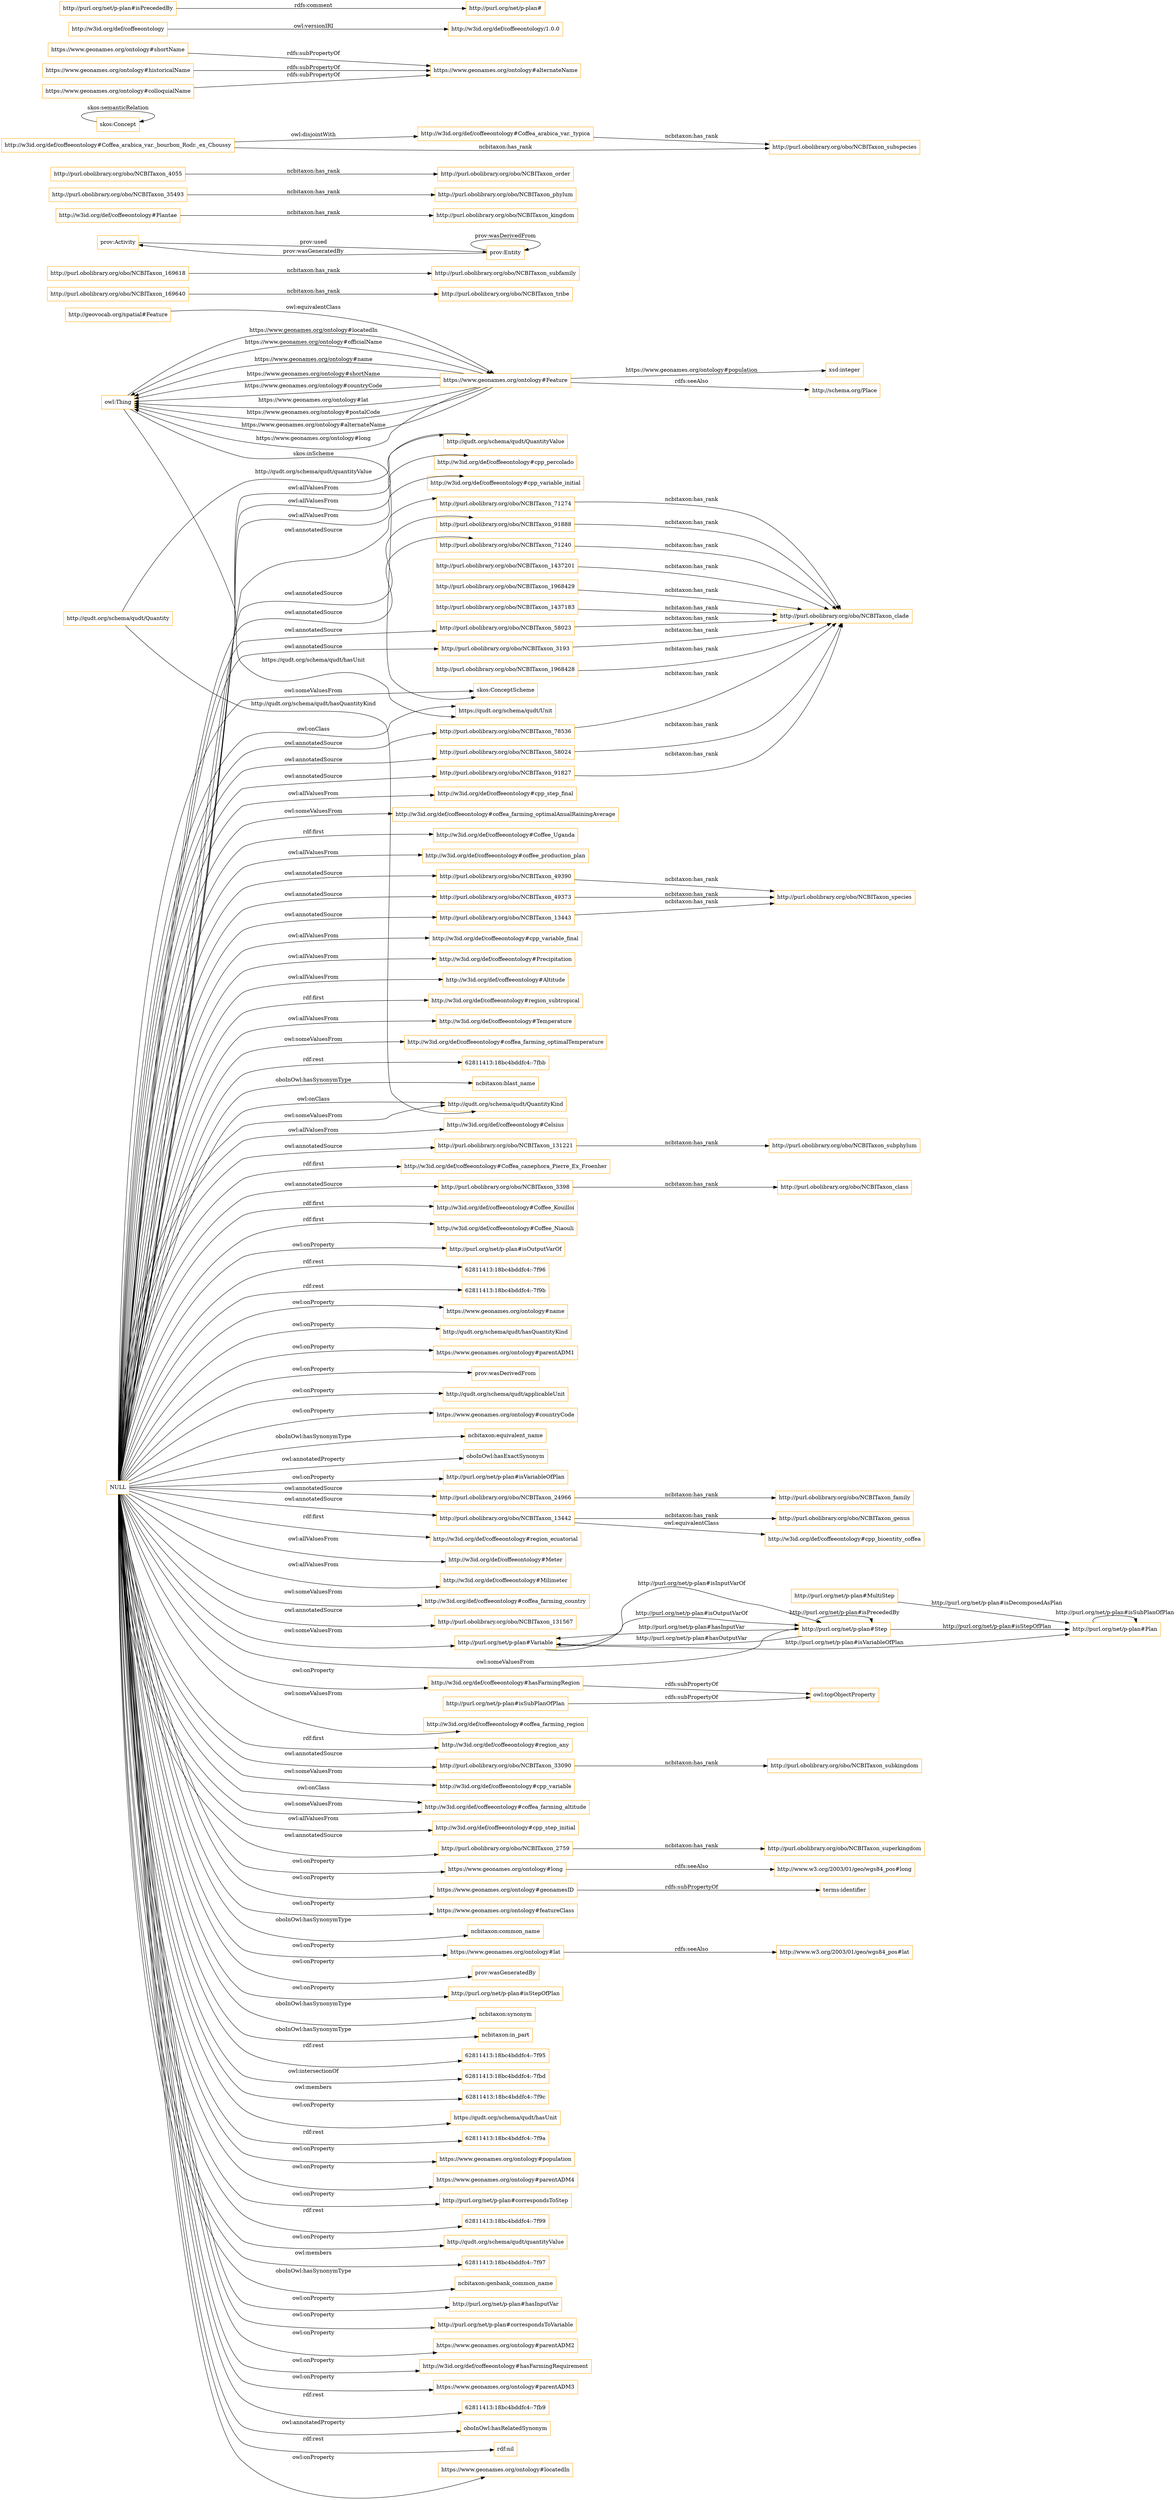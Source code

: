 digraph ar2dtool_diagram { 
rankdir=LR;
size="1501"
node [shape = rectangle, color="orange"]; "http://w3id.org/def/coffeeontology#cpp_percolado" "http://w3id.org/def/coffeeontology#cpp_variable_initial" "http://purl.obolibrary.org/obo/NCBITaxon_169640" "http://purl.obolibrary.org/obo/NCBITaxon_91827" "http://w3id.org/def/coffeeontology#cpp_step_final" "http://w3id.org/def/coffeeontology#coffea_farming_optimalAnualRainingAverage" "http://w3id.org/def/coffeeontology#cpp_bioentity_coffea" "http://purl.obolibrary.org/obo/NCBITaxon_169618" "http://purl.obolibrary.org/obo/NCBITaxon_71274" "prov:Activity" "http://purl.obolibrary.org/obo/NCBITaxon_superkingdom" "http://w3id.org/def/coffeeontology#Coffee_Uganda" "http://w3id.org/def/coffeeontology#coffee_production_plan" "http://purl.obolibrary.org/obo/NCBITaxon_91888" "http://purl.obolibrary.org/obo/NCBITaxon_71240" "http://purl.obolibrary.org/obo/NCBITaxon_13443" "http://purl.obolibrary.org/obo/NCBITaxon_58023" "http://purl.obolibrary.org/obo/NCBITaxon_tribe" "http://purl.obolibrary.org/obo/NCBITaxon_kingdom" "http://purl.obolibrary.org/obo/NCBITaxon_3193" "http://w3id.org/def/coffeeontology#cpp_variable_final" "http://geovocab.org/spatial#Feature" "http://w3id.org/def/coffeeontology#Precipitation" "http://purl.obolibrary.org/obo/NCBITaxon_35493" "http://w3id.org/def/coffeeontology#Altitude" "http://w3id.org/def/coffeeontology#region_subtropical" "http://purl.org/net/p-plan#MultiStep" "http://purl.obolibrary.org/obo/NCBITaxon_4055" "http://w3id.org/def/coffeeontology#Temperature" "http://w3id.org/def/coffeeontology#coffea_farming_optimalTemperature" "http://qudt.org/schema/qudt/QuantityValue" "http://purl.obolibrary.org/obo/NCBITaxon_1437201" "http://w3id.org/def/coffeeontology#Celsius" "http://purl.obolibrary.org/obo/NCBITaxon_131221" "http://w3id.org/def/coffeeontology#Coffea_canephora_Pierre_Ex_Froenher" "http://w3id.org/def/coffeeontology#Coffea_arabica_var._typica" "http://purl.obolibrary.org/obo/NCBITaxon_3398" "http://qudt.org/schema/qudt/Quantity" "http://purl.obolibrary.org/obo/NCBITaxon_subphylum" "http://w3id.org/def/coffeeontology#Coffee_Kouilloi" "http://w3id.org/def/coffeeontology#Coffee_Niaouli" "skos:ConceptScheme" "http://w3id.org/def/coffeeontology#Coffea_arabica_var._bourbon_Rodr._ex_Choussy" "http://purl.obolibrary.org/obo/NCBITaxon_24966" "http://purl.obolibrary.org/obo/NCBITaxon_phylum" "http://purl.obolibrary.org/obo/NCBITaxon_1968429" "http://purl.obolibrary.org/obo/NCBITaxon_13442" "http://w3id.org/def/coffeeontology#region_ecuatorial" "http://w3id.org/def/coffeeontology#Meter" "http://purl.obolibrary.org/obo/NCBITaxon_genus" "http://purl.obolibrary.org/obo/NCBITaxon_subkingdom" "http://w3id.org/def/coffeeontology#Milimeter" "skos:Concept" "http://purl.obolibrary.org/obo/NCBITaxon_1437183" "http://w3id.org/def/coffeeontology#coffea_farming_country" "https://qudt.org/schema/qudt/Unit" "http://purl.obolibrary.org/obo/NCBITaxon_131567" "http://purl.org/net/p-plan#Variable" "http://qudt.org/schema/qudt/QuantityKind" "http://purl.org/net/p-plan#Step" "http://purl.obolibrary.org/obo/NCBITaxon_33090" "http://purl.obolibrary.org/obo/NCBITaxon_78536" "http://purl.obolibrary.org/obo/NCBITaxon_species" "http://w3id.org/def/coffeeontology#coffea_farming_region" "http://w3id.org/def/coffeeontology#region_any" "http://purl.obolibrary.org/obo/NCBITaxon_49390" "http://purl.obolibrary.org/obo/NCBITaxon_subspecies" "http://purl.obolibrary.org/obo/NCBITaxon_49373" "http://purl.obolibrary.org/obo/NCBITaxon_58024" "http://w3id.org/def/coffeeontology#Plantae" "http://purl.obolibrary.org/obo/NCBITaxon_order" "http://purl.obolibrary.org/obo/NCBITaxon_2759" "http://purl.obolibrary.org/obo/NCBITaxon_family" "http://w3id.org/def/coffeeontology#cpp_variable" "http://w3id.org/def/coffeeontology#coffea_farming_altitude" "http://purl.org/net/p-plan#Plan" "http://purl.obolibrary.org/obo/NCBITaxon_subfamily" "http://purl.obolibrary.org/obo/NCBITaxon_1968428" "prov:Entity" "http://w3id.org/def/coffeeontology#cpp_step_initial" "https://www.geonames.org/ontology#Feature" "http://purl.obolibrary.org/obo/NCBITaxon_class" ; /*classes style*/
	"http://purl.obolibrary.org/obo/NCBITaxon_24966" -> "http://purl.obolibrary.org/obo/NCBITaxon_family" [ label = "ncbitaxon:has_rank" ];
	"http://purl.obolibrary.org/obo/NCBITaxon_131221" -> "http://purl.obolibrary.org/obo/NCBITaxon_subphylum" [ label = "ncbitaxon:has_rank" ];
	"http://purl.obolibrary.org/obo/NCBITaxon_58024" -> "http://purl.obolibrary.org/obo/NCBITaxon_clade" [ label = "ncbitaxon:has_rank" ];
	"http://w3id.org/def/coffeeontology#Coffea_arabica_var._bourbon_Rodr._ex_Choussy" -> "http://purl.obolibrary.org/obo/NCBITaxon_subspecies" [ label = "ncbitaxon:has_rank" ];
	"http://w3id.org/def/coffeeontology#Coffea_arabica_var._bourbon_Rodr._ex_Choussy" -> "http://w3id.org/def/coffeeontology#Coffea_arabica_var._typica" [ label = "owl:disjointWith" ];
	"http://purl.obolibrary.org/obo/NCBITaxon_91827" -> "http://purl.obolibrary.org/obo/NCBITaxon_clade" [ label = "ncbitaxon:has_rank" ];
	"http://purl.obolibrary.org/obo/NCBITaxon_4055" -> "http://purl.obolibrary.org/obo/NCBITaxon_order" [ label = "ncbitaxon:has_rank" ];
	"http://purl.obolibrary.org/obo/NCBITaxon_91888" -> "http://purl.obolibrary.org/obo/NCBITaxon_clade" [ label = "ncbitaxon:has_rank" ];
	"http://purl.obolibrary.org/obo/NCBITaxon_169618" -> "http://purl.obolibrary.org/obo/NCBITaxon_subfamily" [ label = "ncbitaxon:has_rank" ];
	"http://purl.obolibrary.org/obo/NCBITaxon_58023" -> "http://purl.obolibrary.org/obo/NCBITaxon_clade" [ label = "ncbitaxon:has_rank" ];
	"http://purl.obolibrary.org/obo/NCBITaxon_78536" -> "http://purl.obolibrary.org/obo/NCBITaxon_clade" [ label = "ncbitaxon:has_rank" ];
	"http://purl.obolibrary.org/obo/NCBITaxon_169640" -> "http://purl.obolibrary.org/obo/NCBITaxon_tribe" [ label = "ncbitaxon:has_rank" ];
	"http://purl.obolibrary.org/obo/NCBITaxon_1437201" -> "http://purl.obolibrary.org/obo/NCBITaxon_clade" [ label = "ncbitaxon:has_rank" ];
	"http://purl.obolibrary.org/obo/NCBITaxon_1968429" -> "http://purl.obolibrary.org/obo/NCBITaxon_clade" [ label = "ncbitaxon:has_rank" ];
	"https://www.geonames.org/ontology#long" -> "http://www.w3.org/2003/01/geo/wgs84_pos#long" [ label = "rdfs:seeAlso" ];
	"https://www.geonames.org/ontology#geonamesID" -> "terms:identifier" [ label = "rdfs:subPropertyOf" ];
	"http://geovocab.org/spatial#Feature" -> "https://www.geonames.org/ontology#Feature" [ label = "owl:equivalentClass" ];
	"http://purl.obolibrary.org/obo/NCBITaxon_1437183" -> "http://purl.obolibrary.org/obo/NCBITaxon_clade" [ label = "ncbitaxon:has_rank" ];
	"http://purl.obolibrary.org/obo/NCBITaxon_35493" -> "http://purl.obolibrary.org/obo/NCBITaxon_phylum" [ label = "ncbitaxon:has_rank" ];
	"https://www.geonames.org/ontology#shortName" -> "https://www.geonames.org/ontology#alternateName" [ label = "rdfs:subPropertyOf" ];
	"http://purl.obolibrary.org/obo/NCBITaxon_71274" -> "http://purl.obolibrary.org/obo/NCBITaxon_clade" [ label = "ncbitaxon:has_rank" ];
	"https://www.geonames.org/ontology#lat" -> "http://www.w3.org/2003/01/geo/wgs84_pos#lat" [ label = "rdfs:seeAlso" ];
	"http://purl.obolibrary.org/obo/NCBITaxon_2759" -> "http://purl.obolibrary.org/obo/NCBITaxon_superkingdom" [ label = "ncbitaxon:has_rank" ];
	"https://www.geonames.org/ontology#historicalName" -> "https://www.geonames.org/ontology#alternateName" [ label = "rdfs:subPropertyOf" ];
	"http://w3id.org/def/coffeeontology" -> "http://w3id.org/def/coffeeontology/1.0.0" [ label = "owl:versionIRI" ];
	"http://purl.obolibrary.org/obo/NCBITaxon_71240" -> "http://purl.obolibrary.org/obo/NCBITaxon_clade" [ label = "ncbitaxon:has_rank" ];
	"http://purl.obolibrary.org/obo/NCBITaxon_1968428" -> "http://purl.obolibrary.org/obo/NCBITaxon_clade" [ label = "ncbitaxon:has_rank" ];
	"http://purl.obolibrary.org/obo/NCBITaxon_49390" -> "http://purl.obolibrary.org/obo/NCBITaxon_species" [ label = "ncbitaxon:has_rank" ];
	"http://purl.org/net/p-plan#isSubPlanOfPlan" -> "owl:topObjectProperty" [ label = "rdfs:subPropertyOf" ];
	"NULL" -> "https://www.geonames.org/ontology#featureClass" [ label = "owl:onProperty" ];
	"NULL" -> "ncbitaxon:common_name" [ label = "oboInOwl:hasSynonymType" ];
	"NULL" -> "http://w3id.org/def/coffeeontology#hasFarmingRegion" [ label = "owl:onProperty" ];
	"NULL" -> "prov:wasGeneratedBy" [ label = "owl:onProperty" ];
	"NULL" -> "http://w3id.org/def/coffeeontology#cpp_step_final" [ label = "owl:allValuesFrom" ];
	"NULL" -> "https://www.geonames.org/ontology#lat" [ label = "owl:onProperty" ];
	"NULL" -> "http://purl.org/net/p-plan#isStepOfPlan" [ label = "owl:onProperty" ];
	"NULL" -> "ncbitaxon:synonym" [ label = "oboInOwl:hasSynonymType" ];
	"NULL" -> "ncbitaxon:in_part" [ label = "oboInOwl:hasSynonymType" ];
	"NULL" -> "62811413:18bc4bddfc4:-7f95" [ label = "rdf:rest" ];
	"NULL" -> "62811413:18bc4bddfc4:-7fbd" [ label = "owl:intersectionOf" ];
	"NULL" -> "62811413:18bc4bddfc4:-7f9c" [ label = "owl:members" ];
	"NULL" -> "http://purl.obolibrary.org/obo/NCBITaxon_49373" [ label = "owl:annotatedSource" ];
	"NULL" -> "http://w3id.org/def/coffeeontology#region_any" [ label = "rdf:first" ];
	"NULL" -> "http://qudt.org/schema/qudt/QuantityKind" [ label = "owl:someValuesFrom" ];
	"NULL" -> "http://w3id.org/def/coffeeontology#Coffee_Kouilloi" [ label = "rdf:first" ];
	"NULL" -> "https://qudt.org/schema/qudt/hasUnit" [ label = "owl:onProperty" ];
	"NULL" -> "http://w3id.org/def/coffeeontology#Milimeter" [ label = "owl:allValuesFrom" ];
	"NULL" -> "62811413:18bc4bddfc4:-7f9a" [ label = "rdf:rest" ];
	"NULL" -> "http://purl.org/net/p-plan#Variable" [ label = "owl:someValuesFrom" ];
	"NULL" -> "https://www.geonames.org/ontology#population" [ label = "owl:onProperty" ];
	"NULL" -> "http://purl.obolibrary.org/obo/NCBITaxon_58023" [ label = "owl:annotatedSource" ];
	"NULL" -> "https://www.geonames.org/ontology#parentADM4" [ label = "owl:onProperty" ];
	"NULL" -> "http://purl.obolibrary.org/obo/NCBITaxon_3193" [ label = "owl:annotatedSource" ];
	"NULL" -> "http://w3id.org/def/coffeeontology#coffea_farming_region" [ label = "owl:someValuesFrom" ];
	"NULL" -> "https://www.geonames.org/ontology#long" [ label = "owl:onProperty" ];
	"NULL" -> "http://purl.org/net/p-plan#correspondsToStep" [ label = "owl:onProperty" ];
	"NULL" -> "62811413:18bc4bddfc4:-7f99" [ label = "rdf:rest" ];
	"NULL" -> "http://w3id.org/def/coffeeontology#coffea_farming_optimalTemperature" [ label = "owl:someValuesFrom" ];
	"NULL" -> "http://w3id.org/def/coffeeontology#region_subtropical" [ label = "rdf:first" ];
	"NULL" -> "http://purl.obolibrary.org/obo/NCBITaxon_71274" [ label = "owl:annotatedSource" ];
	"NULL" -> "http://purl.obolibrary.org/obo/NCBITaxon_71240" [ label = "owl:annotatedSource" ];
	"NULL" -> "http://qudt.org/schema/qudt/quantityValue" [ label = "owl:onProperty" ];
	"NULL" -> "http://w3id.org/def/coffeeontology#Temperature" [ label = "owl:allValuesFrom" ];
	"NULL" -> "http://qudt.org/schema/qudt/QuantityValue" [ label = "owl:allValuesFrom" ];
	"NULL" -> "http://w3id.org/def/coffeeontology#coffea_farming_altitude" [ label = "owl:someValuesFrom" ];
	"NULL" -> "http://w3id.org/def/coffeeontology#Coffea_canephora_Pierre_Ex_Froenher" [ label = "rdf:first" ];
	"NULL" -> "62811413:18bc4bddfc4:-7f97" [ label = "owl:members" ];
	"NULL" -> "http://w3id.org/def/coffeeontology#Celsius" [ label = "owl:allValuesFrom" ];
	"NULL" -> "ncbitaxon:genbank_common_name" [ label = "oboInOwl:hasSynonymType" ];
	"NULL" -> "http://w3id.org/def/coffeeontology#coffea_farming_optimalAnualRainingAverage" [ label = "owl:someValuesFrom" ];
	"NULL" -> "http://purl.org/net/p-plan#hasInputVar" [ label = "owl:onProperty" ];
	"NULL" -> "http://purl.obolibrary.org/obo/NCBITaxon_49390" [ label = "owl:annotatedSource" ];
	"NULL" -> "http://w3id.org/def/coffeeontology#Meter" [ label = "owl:allValuesFrom" ];
	"NULL" -> "http://purl.obolibrary.org/obo/NCBITaxon_13443" [ label = "owl:annotatedSource" ];
	"NULL" -> "http://purl.org/net/p-plan#correspondsToVariable" [ label = "owl:onProperty" ];
	"NULL" -> "http://qudt.org/schema/qudt/QuantityKind" [ label = "owl:onClass" ];
	"NULL" -> "http://purl.obolibrary.org/obo/NCBITaxon_78536" [ label = "owl:annotatedSource" ];
	"NULL" -> "http://purl.obolibrary.org/obo/NCBITaxon_33090" [ label = "owl:annotatedSource" ];
	"NULL" -> "https://www.geonames.org/ontology#parentADM2" [ label = "owl:onProperty" ];
	"NULL" -> "http://w3id.org/def/coffeeontology#Altitude" [ label = "owl:allValuesFrom" ];
	"NULL" -> "http://w3id.org/def/coffeeontology#hasFarmingRequirement" [ label = "owl:onProperty" ];
	"NULL" -> "https://www.geonames.org/ontology#parentADM3" [ label = "owl:onProperty" ];
	"NULL" -> "62811413:18bc4bddfc4:-7fb9" [ label = "rdf:rest" ];
	"NULL" -> "http://w3id.org/def/coffeeontology#Coffee_Niaouli" [ label = "rdf:first" ];
	"NULL" -> "oboInOwl:hasRelatedSynonym" [ label = "owl:annotatedProperty" ];
	"NULL" -> "rdf:nil" [ label = "rdf:rest" ];
	"NULL" -> "http://w3id.org/def/coffeeontology#Coffee_Uganda" [ label = "rdf:first" ];
	"NULL" -> "http://w3id.org/def/coffeeontology#cpp_percolado" [ label = "owl:allValuesFrom" ];
	"NULL" -> "http://w3id.org/def/coffeeontology#cpp_variable_final" [ label = "owl:allValuesFrom" ];
	"NULL" -> "https://www.geonames.org/ontology#geonamesID" [ label = "owl:onProperty" ];
	"NULL" -> "https://www.geonames.org/ontology#locatedIn" [ label = "owl:onProperty" ];
	"NULL" -> "http://purl.org/net/p-plan#Step" [ label = "owl:someValuesFrom" ];
	"NULL" -> "62811413:18bc4bddfc4:-7fbb" [ label = "rdf:rest" ];
	"NULL" -> "http://w3id.org/def/coffeeontology#coffea_farming_altitude" [ label = "owl:onClass" ];
	"NULL" -> "ncbitaxon:blast_name" [ label = "oboInOwl:hasSynonymType" ];
	"NULL" -> "http://purl.obolibrary.org/obo/NCBITaxon_91888" [ label = "owl:annotatedSource" ];
	"NULL" -> "http://purl.obolibrary.org/obo/NCBITaxon_13442" [ label = "owl:annotatedSource" ];
	"NULL" -> "http://purl.org/net/p-plan#isOutputVarOf" [ label = "owl:onProperty" ];
	"NULL" -> "http://w3id.org/def/coffeeontology#region_ecuatorial" [ label = "rdf:first" ];
	"NULL" -> "http://w3id.org/def/coffeeontology#coffea_farming_country" [ label = "owl:someValuesFrom" ];
	"NULL" -> "62811413:18bc4bddfc4:-7f96" [ label = "rdf:rest" ];
	"NULL" -> "http://w3id.org/def/coffeeontology#cpp_variable_initial" [ label = "owl:allValuesFrom" ];
	"NULL" -> "http://purl.obolibrary.org/obo/NCBITaxon_3398" [ label = "owl:annotatedSource" ];
	"NULL" -> "62811413:18bc4bddfc4:-7f9b" [ label = "rdf:rest" ];
	"NULL" -> "https://www.geonames.org/ontology#name" [ label = "owl:onProperty" ];
	"NULL" -> "http://qudt.org/schema/qudt/hasQuantityKind" [ label = "owl:onProperty" ];
	"NULL" -> "http://purl.obolibrary.org/obo/NCBITaxon_58024" [ label = "owl:annotatedSource" ];
	"NULL" -> "https://www.geonames.org/ontology#parentADM1" [ label = "owl:onProperty" ];
	"NULL" -> "http://w3id.org/def/coffeeontology#Precipitation" [ label = "owl:allValuesFrom" ];
	"NULL" -> "prov:wasDerivedFrom" [ label = "owl:onProperty" ];
	"NULL" -> "http://purl.obolibrary.org/obo/NCBITaxon_24966" [ label = "owl:annotatedSource" ];
	"NULL" -> "http://purl.obolibrary.org/obo/NCBITaxon_2759" [ label = "owl:annotatedSource" ];
	"NULL" -> "http://purl.obolibrary.org/obo/NCBITaxon_91827" [ label = "owl:annotatedSource" ];
	"NULL" -> "http://purl.obolibrary.org/obo/NCBITaxon_131221" [ label = "owl:annotatedSource" ];
	"NULL" -> "http://qudt.org/schema/qudt/applicableUnit" [ label = "owl:onProperty" ];
	"NULL" -> "http://purl.obolibrary.org/obo/NCBITaxon_131567" [ label = "owl:annotatedSource" ];
	"NULL" -> "https://www.geonames.org/ontology#countryCode" [ label = "owl:onProperty" ];
	"NULL" -> "ncbitaxon:equivalent_name" [ label = "oboInOwl:hasSynonymType" ];
	"NULL" -> "http://w3id.org/def/coffeeontology#coffee_production_plan" [ label = "owl:allValuesFrom" ];
	"NULL" -> "skos:ConceptScheme" [ label = "owl:someValuesFrom" ];
	"NULL" -> "https://qudt.org/schema/qudt/Unit" [ label = "owl:onClass" ];
	"NULL" -> "oboInOwl:hasExactSynonym" [ label = "owl:annotatedProperty" ];
	"NULL" -> "http://w3id.org/def/coffeeontology#cpp_step_initial" [ label = "owl:allValuesFrom" ];
	"NULL" -> "http://purl.org/net/p-plan#isVariableOfPlan" [ label = "owl:onProperty" ];
	"NULL" -> "http://w3id.org/def/coffeeontology#cpp_variable" [ label = "owl:someValuesFrom" ];
	"http://purl.obolibrary.org/obo/NCBITaxon_13443" -> "http://purl.obolibrary.org/obo/NCBITaxon_species" [ label = "ncbitaxon:has_rank" ];
	"https://www.geonames.org/ontology#Feature" -> "http://schema.org/Place" [ label = "rdfs:seeAlso" ];
	"http://purl.obolibrary.org/obo/NCBITaxon_3193" -> "http://purl.obolibrary.org/obo/NCBITaxon_clade" [ label = "ncbitaxon:has_rank" ];
	"http://purl.obolibrary.org/obo/NCBITaxon_3398" -> "http://purl.obolibrary.org/obo/NCBITaxon_class" [ label = "ncbitaxon:has_rank" ];
	"http://w3id.org/def/coffeeontology#hasFarmingRegion" -> "owl:topObjectProperty" [ label = "rdfs:subPropertyOf" ];
	"http://purl.obolibrary.org/obo/NCBITaxon_13442" -> "http://w3id.org/def/coffeeontology#cpp_bioentity_coffea" [ label = "owl:equivalentClass" ];
	"http://purl.obolibrary.org/obo/NCBITaxon_13442" -> "http://purl.obolibrary.org/obo/NCBITaxon_genus" [ label = "ncbitaxon:has_rank" ];
	"http://purl.obolibrary.org/obo/NCBITaxon_49373" -> "http://purl.obolibrary.org/obo/NCBITaxon_species" [ label = "ncbitaxon:has_rank" ];
	"http://w3id.org/def/coffeeontology#Plantae" -> "http://purl.obolibrary.org/obo/NCBITaxon_kingdom" [ label = "ncbitaxon:has_rank" ];
	"http://w3id.org/def/coffeeontology#Coffea_arabica_var._typica" -> "http://purl.obolibrary.org/obo/NCBITaxon_subspecies" [ label = "ncbitaxon:has_rank" ];
	"http://purl.org/net/p-plan#isPrecededBy" -> "http://purl.org/net/p-plan#" [ label = "rdfs:comment" ];
	"http://purl.obolibrary.org/obo/NCBITaxon_33090" -> "http://purl.obolibrary.org/obo/NCBITaxon_subkingdom" [ label = "ncbitaxon:has_rank" ];
	"https://www.geonames.org/ontology#colloquialName" -> "https://www.geonames.org/ontology#alternateName" [ label = "rdfs:subPropertyOf" ];
	"https://www.geonames.org/ontology#Feature" -> "owl:Thing" [ label = "https://www.geonames.org/ontology#officialName" ];
	"http://purl.org/net/p-plan#Plan" -> "http://purl.org/net/p-plan#Plan" [ label = "http://purl.org/net/p-plan#isSubPlanOfPlan" ];
	"owl:Thing" -> "https://qudt.org/schema/qudt/Unit" [ label = "https://qudt.org/schema/qudt/hasUnit" ];
	"https://www.geonames.org/ontology#Feature" -> "owl:Thing" [ label = "https://www.geonames.org/ontology#name" ];
	"https://www.geonames.org/ontology#Feature" -> "owl:Thing" [ label = "https://www.geonames.org/ontology#shortName" ];
	"owl:Thing" -> "skos:ConceptScheme" [ label = "skos:inScheme" ];
	"https://www.geonames.org/ontology#Feature" -> "owl:Thing" [ label = "https://www.geonames.org/ontology#countryCode" ];
	"http://purl.org/net/p-plan#Step" -> "http://purl.org/net/p-plan#Variable" [ label = "http://purl.org/net/p-plan#hasInputVar" ];
	"https://www.geonames.org/ontology#Feature" -> "owl:Thing" [ label = "https://www.geonames.org/ontology#lat" ];
	"http://purl.org/net/p-plan#Step" -> "http://purl.org/net/p-plan#Variable" [ label = "http://purl.org/net/p-plan#hasOutputVar" ];
	"prov:Entity" -> "prov:Activity" [ label = "prov:wasGeneratedBy" ];
	"http://purl.org/net/p-plan#Variable" -> "http://purl.org/net/p-plan#Step" [ label = "http://purl.org/net/p-plan#isInputVarOf" ];
	"http://qudt.org/schema/qudt/Quantity" -> "http://qudt.org/schema/qudt/QuantityValue" [ label = "http://qudt.org/schema/qudt/quantityValue" ];
	"prov:Entity" -> "prov:Entity" [ label = "prov:wasDerivedFrom" ];
	"https://www.geonames.org/ontology#Feature" -> "owl:Thing" [ label = "https://www.geonames.org/ontology#postalCode" ];
	"http://purl.org/net/p-plan#MultiStep" -> "http://purl.org/net/p-plan#Plan" [ label = "http://purl.org/net/p-plan#isDecomposedAsPlan" ];
	"http://purl.org/net/p-plan#Step" -> "http://purl.org/net/p-plan#Step" [ label = "http://purl.org/net/p-plan#isPrecededBy" ];
	"http://purl.org/net/p-plan#Step" -> "http://purl.org/net/p-plan#Plan" [ label = "http://purl.org/net/p-plan#isStepOfPlan" ];
	"prov:Activity" -> "prov:Entity" [ label = "prov:used" ];
	"https://www.geonames.org/ontology#Feature" -> "owl:Thing" [ label = "https://www.geonames.org/ontology#alternateName" ];
	"owl:Thing" -> "https://www.geonames.org/ontology#Feature" [ label = "https://www.geonames.org/ontology#locatedIn" ];
	"skos:Concept" -> "skos:Concept" [ label = "skos:semanticRelation" ];
	"https://www.geonames.org/ontology#Feature" -> "xsd:integer" [ label = "https://www.geonames.org/ontology#population" ];
	"https://www.geonames.org/ontology#Feature" -> "owl:Thing" [ label = "https://www.geonames.org/ontology#long" ];
	"http://purl.org/net/p-plan#Variable" -> "http://purl.org/net/p-plan#Plan" [ label = "http://purl.org/net/p-plan#isVariableOfPlan" ];
	"http://qudt.org/schema/qudt/Quantity" -> "http://qudt.org/schema/qudt/QuantityKind" [ label = "http://qudt.org/schema/qudt/hasQuantityKind" ];
	"http://purl.org/net/p-plan#Variable" -> "http://purl.org/net/p-plan#Step" [ label = "http://purl.org/net/p-plan#isOutputVarOf" ];

}
